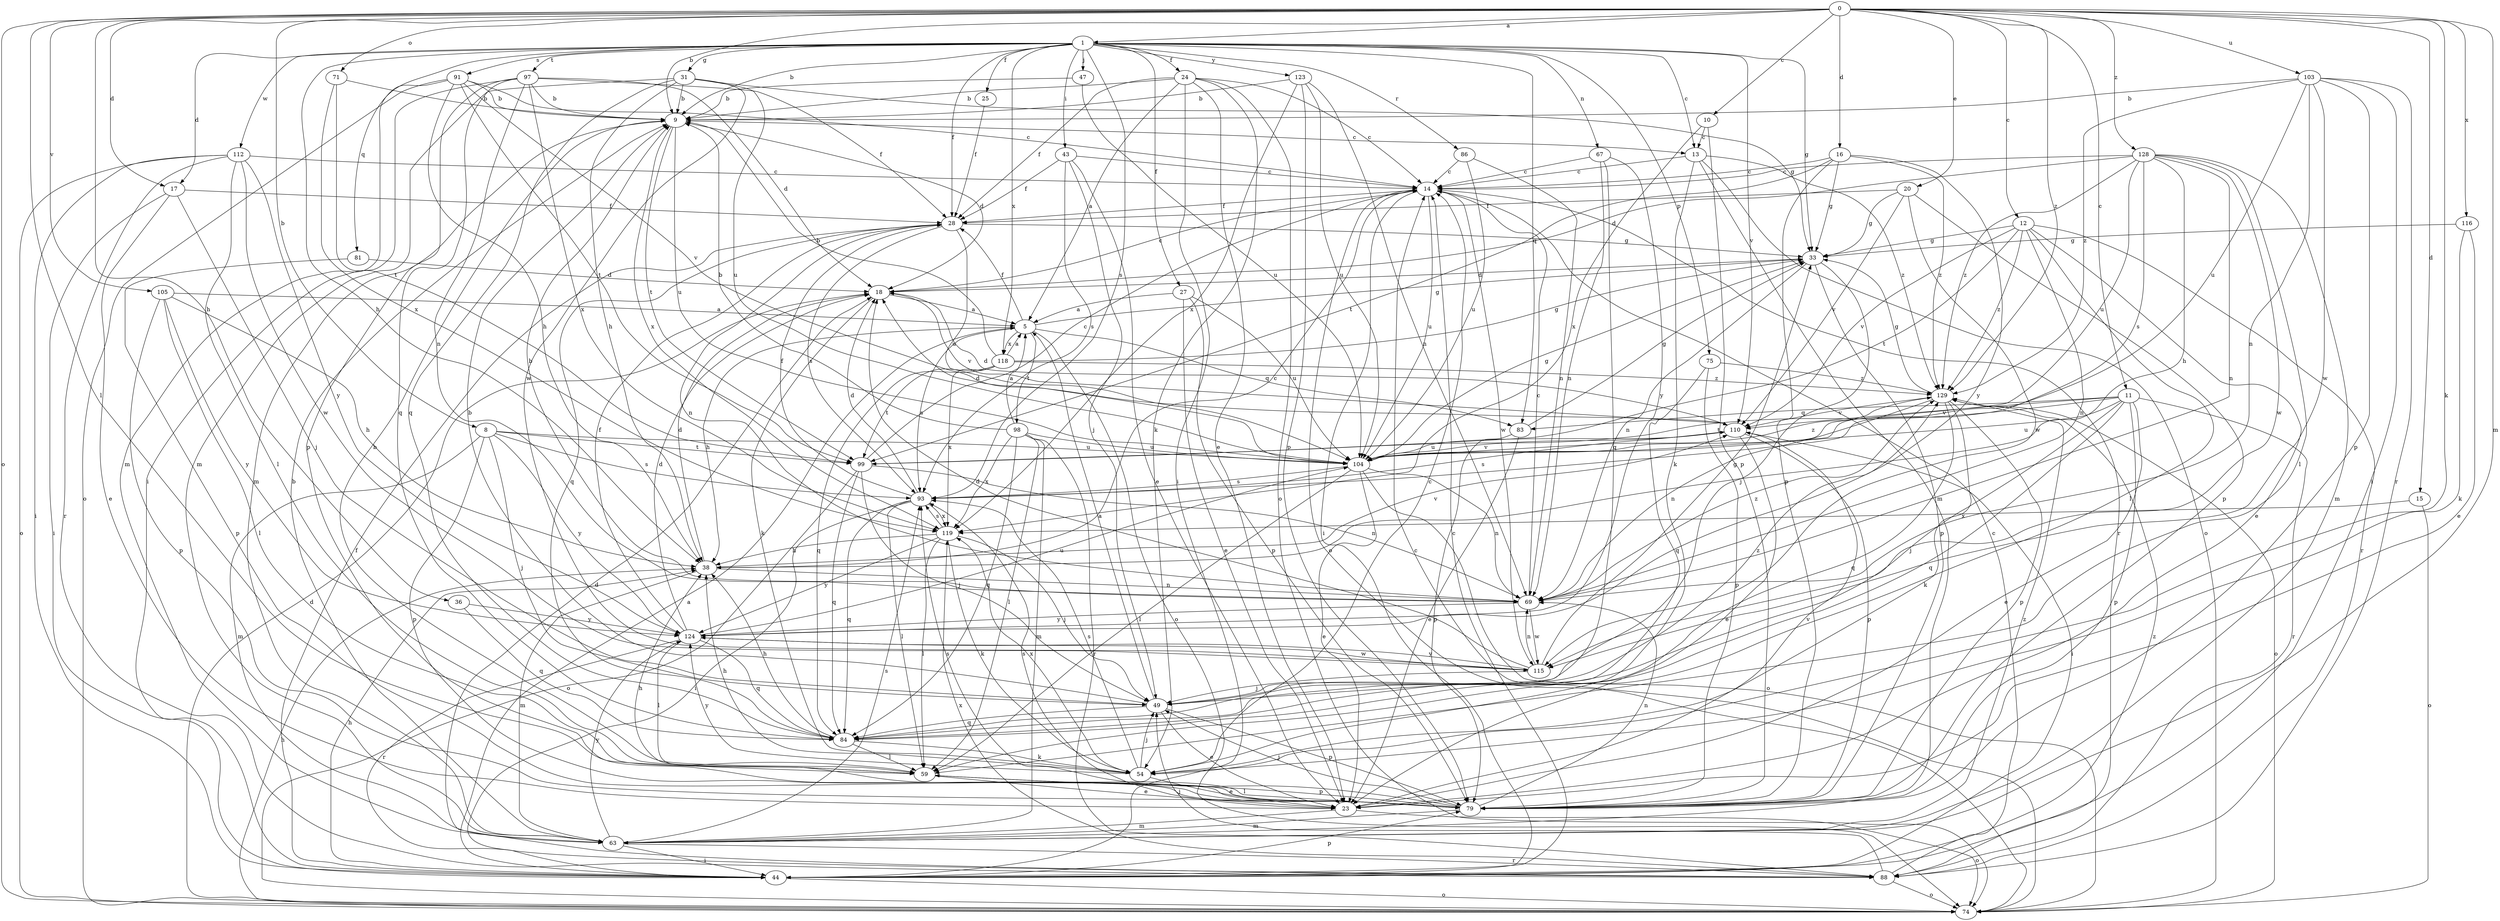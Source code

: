 strict digraph  {
0;
1;
5;
8;
9;
10;
11;
12;
13;
14;
15;
16;
17;
18;
20;
23;
24;
25;
27;
28;
31;
33;
36;
38;
43;
44;
47;
49;
54;
59;
63;
67;
69;
71;
74;
75;
79;
81;
83;
84;
86;
88;
91;
93;
97;
98;
99;
103;
104;
105;
110;
112;
115;
116;
118;
119;
123;
124;
128;
129;
0 -> 1  [label=a];
0 -> 8  [label=b];
0 -> 9  [label=b];
0 -> 10  [label=c];
0 -> 11  [label=c];
0 -> 12  [label=c];
0 -> 15  [label=d];
0 -> 16  [label=d];
0 -> 17  [label=d];
0 -> 20  [label=e];
0 -> 36  [label=h];
0 -> 54  [label=k];
0 -> 59  [label=l];
0 -> 63  [label=m];
0 -> 71  [label=o];
0 -> 74  [label=o];
0 -> 103  [label=u];
0 -> 105  [label=v];
0 -> 116  [label=x];
0 -> 128  [label=z];
0 -> 129  [label=z];
1 -> 9  [label=b];
1 -> 13  [label=c];
1 -> 17  [label=d];
1 -> 24  [label=f];
1 -> 25  [label=f];
1 -> 27  [label=f];
1 -> 28  [label=f];
1 -> 31  [label=g];
1 -> 33  [label=g];
1 -> 38  [label=h];
1 -> 43  [label=i];
1 -> 47  [label=j];
1 -> 67  [label=n];
1 -> 75  [label=p];
1 -> 81  [label=q];
1 -> 83  [label=q];
1 -> 86  [label=r];
1 -> 91  [label=s];
1 -> 93  [label=s];
1 -> 97  [label=t];
1 -> 110  [label=v];
1 -> 112  [label=w];
1 -> 118  [label=x];
1 -> 123  [label=y];
5 -> 28  [label=f];
5 -> 33  [label=g];
5 -> 38  [label=h];
5 -> 74  [label=o];
5 -> 83  [label=q];
5 -> 93  [label=s];
5 -> 98  [label=t];
5 -> 118  [label=x];
8 -> 49  [label=j];
8 -> 63  [label=m];
8 -> 79  [label=p];
8 -> 93  [label=s];
8 -> 99  [label=t];
8 -> 104  [label=u];
8 -> 124  [label=y];
9 -> 13  [label=c];
9 -> 18  [label=d];
9 -> 63  [label=m];
9 -> 99  [label=t];
9 -> 104  [label=u];
9 -> 119  [label=x];
10 -> 13  [label=c];
10 -> 79  [label=p];
10 -> 119  [label=x];
11 -> 23  [label=e];
11 -> 49  [label=j];
11 -> 79  [label=p];
11 -> 83  [label=q];
11 -> 84  [label=q];
11 -> 88  [label=r];
11 -> 99  [label=t];
11 -> 104  [label=u];
11 -> 110  [label=v];
12 -> 23  [label=e];
12 -> 33  [label=g];
12 -> 59  [label=l];
12 -> 69  [label=n];
12 -> 88  [label=r];
12 -> 99  [label=t];
12 -> 110  [label=v];
12 -> 129  [label=z];
13 -> 14  [label=c];
13 -> 54  [label=k];
13 -> 63  [label=m];
13 -> 74  [label=o];
13 -> 129  [label=z];
14 -> 28  [label=f];
14 -> 44  [label=i];
14 -> 74  [label=o];
14 -> 88  [label=r];
14 -> 104  [label=u];
14 -> 115  [label=w];
15 -> 74  [label=o];
15 -> 119  [label=x];
16 -> 14  [label=c];
16 -> 33  [label=g];
16 -> 79  [label=p];
16 -> 99  [label=t];
16 -> 124  [label=y];
16 -> 129  [label=z];
17 -> 23  [label=e];
17 -> 28  [label=f];
17 -> 44  [label=i];
17 -> 49  [label=j];
18 -> 5  [label=a];
18 -> 14  [label=c];
18 -> 54  [label=k];
18 -> 110  [label=v];
20 -> 28  [label=f];
20 -> 33  [label=g];
20 -> 79  [label=p];
20 -> 110  [label=v];
20 -> 115  [label=w];
23 -> 63  [label=m];
23 -> 74  [label=o];
23 -> 93  [label=s];
23 -> 110  [label=v];
24 -> 5  [label=a];
24 -> 9  [label=b];
24 -> 14  [label=c];
24 -> 23  [label=e];
24 -> 28  [label=f];
24 -> 44  [label=i];
24 -> 54  [label=k];
24 -> 74  [label=o];
25 -> 28  [label=f];
27 -> 5  [label=a];
27 -> 23  [label=e];
27 -> 79  [label=p];
27 -> 104  [label=u];
28 -> 33  [label=g];
28 -> 69  [label=n];
28 -> 84  [label=q];
28 -> 93  [label=s];
28 -> 104  [label=u];
31 -> 9  [label=b];
31 -> 33  [label=g];
31 -> 38  [label=h];
31 -> 63  [label=m];
31 -> 84  [label=q];
31 -> 104  [label=u];
31 -> 115  [label=w];
33 -> 18  [label=d];
33 -> 49  [label=j];
33 -> 69  [label=n];
33 -> 79  [label=p];
36 -> 84  [label=q];
36 -> 124  [label=y];
38 -> 14  [label=c];
38 -> 18  [label=d];
38 -> 63  [label=m];
38 -> 69  [label=n];
38 -> 110  [label=v];
43 -> 14  [label=c];
43 -> 23  [label=e];
43 -> 28  [label=f];
43 -> 49  [label=j];
43 -> 93  [label=s];
44 -> 5  [label=a];
44 -> 14  [label=c];
44 -> 28  [label=f];
44 -> 38  [label=h];
44 -> 74  [label=o];
44 -> 79  [label=p];
44 -> 129  [label=z];
47 -> 9  [label=b];
47 -> 104  [label=u];
49 -> 5  [label=a];
49 -> 9  [label=b];
49 -> 23  [label=e];
49 -> 79  [label=p];
49 -> 84  [label=q];
49 -> 129  [label=z];
54 -> 14  [label=c];
54 -> 23  [label=e];
54 -> 38  [label=h];
54 -> 49  [label=j];
54 -> 93  [label=s];
54 -> 119  [label=x];
54 -> 124  [label=y];
59 -> 9  [label=b];
59 -> 23  [label=e];
59 -> 79  [label=p];
63 -> 9  [label=b];
63 -> 44  [label=i];
63 -> 88  [label=r];
63 -> 93  [label=s];
63 -> 124  [label=y];
63 -> 129  [label=z];
67 -> 14  [label=c];
67 -> 69  [label=n];
67 -> 84  [label=q];
67 -> 124  [label=y];
69 -> 9  [label=b];
69 -> 14  [label=c];
69 -> 115  [label=w];
69 -> 124  [label=y];
69 -> 129  [label=z];
71 -> 9  [label=b];
71 -> 99  [label=t];
71 -> 119  [label=x];
74 -> 14  [label=c];
74 -> 18  [label=d];
74 -> 38  [label=h];
75 -> 79  [label=p];
75 -> 84  [label=q];
75 -> 129  [label=z];
79 -> 38  [label=h];
79 -> 49  [label=j];
79 -> 59  [label=l];
79 -> 63  [label=m];
79 -> 69  [label=n];
79 -> 93  [label=s];
81 -> 18  [label=d];
81 -> 79  [label=p];
83 -> 23  [label=e];
83 -> 33  [label=g];
83 -> 79  [label=p];
84 -> 38  [label=h];
84 -> 54  [label=k];
84 -> 59  [label=l];
86 -> 14  [label=c];
86 -> 69  [label=n];
86 -> 104  [label=u];
88 -> 14  [label=c];
88 -> 18  [label=d];
88 -> 49  [label=j];
88 -> 74  [label=o];
88 -> 119  [label=x];
91 -> 9  [label=b];
91 -> 14  [label=c];
91 -> 38  [label=h];
91 -> 63  [label=m];
91 -> 74  [label=o];
91 -> 99  [label=t];
91 -> 110  [label=v];
93 -> 18  [label=d];
93 -> 28  [label=f];
93 -> 44  [label=i];
93 -> 59  [label=l];
93 -> 84  [label=q];
93 -> 119  [label=x];
97 -> 9  [label=b];
97 -> 18  [label=d];
97 -> 28  [label=f];
97 -> 44  [label=i];
97 -> 69  [label=n];
97 -> 79  [label=p];
97 -> 84  [label=q];
97 -> 119  [label=x];
98 -> 5  [label=a];
98 -> 9  [label=b];
98 -> 59  [label=l];
98 -> 63  [label=m];
98 -> 84  [label=q];
98 -> 88  [label=r];
98 -> 104  [label=u];
98 -> 119  [label=x];
99 -> 14  [label=c];
99 -> 49  [label=j];
99 -> 69  [label=n];
99 -> 74  [label=o];
99 -> 84  [label=q];
103 -> 9  [label=b];
103 -> 44  [label=i];
103 -> 69  [label=n];
103 -> 79  [label=p];
103 -> 88  [label=r];
103 -> 104  [label=u];
103 -> 115  [label=w];
103 -> 129  [label=z];
104 -> 18  [label=d];
104 -> 23  [label=e];
104 -> 33  [label=g];
104 -> 59  [label=l];
104 -> 69  [label=n];
104 -> 74  [label=o];
104 -> 93  [label=s];
104 -> 110  [label=v];
104 -> 129  [label=z];
105 -> 5  [label=a];
105 -> 38  [label=h];
105 -> 59  [label=l];
105 -> 79  [label=p];
105 -> 124  [label=y];
110 -> 18  [label=d];
110 -> 23  [label=e];
110 -> 44  [label=i];
110 -> 79  [label=p];
110 -> 93  [label=s];
110 -> 104  [label=u];
112 -> 14  [label=c];
112 -> 44  [label=i];
112 -> 59  [label=l];
112 -> 74  [label=o];
112 -> 88  [label=r];
112 -> 115  [label=w];
112 -> 124  [label=y];
115 -> 18  [label=d];
115 -> 33  [label=g];
115 -> 49  [label=j];
115 -> 69  [label=n];
115 -> 124  [label=y];
116 -> 23  [label=e];
116 -> 33  [label=g];
116 -> 54  [label=k];
118 -> 5  [label=a];
118 -> 9  [label=b];
118 -> 33  [label=g];
118 -> 84  [label=q];
118 -> 99  [label=t];
118 -> 119  [label=x];
118 -> 129  [label=z];
119 -> 38  [label=h];
119 -> 49  [label=j];
119 -> 54  [label=k];
119 -> 59  [label=l];
119 -> 93  [label=s];
119 -> 124  [label=y];
123 -> 9  [label=b];
123 -> 69  [label=n];
123 -> 79  [label=p];
123 -> 104  [label=u];
123 -> 119  [label=x];
124 -> 18  [label=d];
124 -> 28  [label=f];
124 -> 59  [label=l];
124 -> 84  [label=q];
124 -> 88  [label=r];
124 -> 104  [label=u];
124 -> 115  [label=w];
128 -> 14  [label=c];
128 -> 18  [label=d];
128 -> 38  [label=h];
128 -> 59  [label=l];
128 -> 63  [label=m];
128 -> 69  [label=n];
128 -> 93  [label=s];
128 -> 104  [label=u];
128 -> 115  [label=w];
128 -> 129  [label=z];
129 -> 33  [label=g];
129 -> 54  [label=k];
129 -> 69  [label=n];
129 -> 74  [label=o];
129 -> 79  [label=p];
129 -> 84  [label=q];
129 -> 110  [label=v];
}
